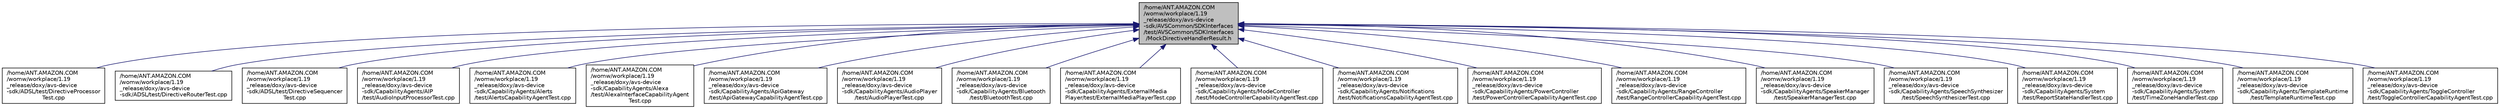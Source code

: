digraph "/home/ANT.AMAZON.COM/womw/workplace/1.19_release/doxy/avs-device-sdk/AVSCommon/SDKInterfaces/test/AVSCommon/SDKInterfaces/MockDirectiveHandlerResult.h"
{
  edge [fontname="Helvetica",fontsize="10",labelfontname="Helvetica",labelfontsize="10"];
  node [fontname="Helvetica",fontsize="10",shape=record];
  Node45 [label="/home/ANT.AMAZON.COM\l/womw/workplace/1.19\l_release/doxy/avs-device\l-sdk/AVSCommon/SDKInterfaces\l/test/AVSCommon/SDKInterfaces\l/MockDirectiveHandlerResult.h",height=0.2,width=0.4,color="black", fillcolor="grey75", style="filled", fontcolor="black"];
  Node45 -> Node46 [dir="back",color="midnightblue",fontsize="10",style="solid",fontname="Helvetica"];
  Node46 [label="/home/ANT.AMAZON.COM\l/womw/workplace/1.19\l_release/doxy/avs-device\l-sdk/ADSL/test/DirectiveProcessor\lTest.cpp",height=0.2,width=0.4,color="black", fillcolor="white", style="filled",URL="$_directive_processor_test_8cpp.html"];
  Node45 -> Node47 [dir="back",color="midnightblue",fontsize="10",style="solid",fontname="Helvetica"];
  Node47 [label="/home/ANT.AMAZON.COM\l/womw/workplace/1.19\l_release/doxy/avs-device\l-sdk/ADSL/test/DirectiveRouterTest.cpp",height=0.2,width=0.4,color="black", fillcolor="white", style="filled",URL="$_directive_router_test_8cpp.html"];
  Node45 -> Node48 [dir="back",color="midnightblue",fontsize="10",style="solid",fontname="Helvetica"];
  Node48 [label="/home/ANT.AMAZON.COM\l/womw/workplace/1.19\l_release/doxy/avs-device\l-sdk/ADSL/test/DirectiveSequencer\lTest.cpp",height=0.2,width=0.4,color="black", fillcolor="white", style="filled",URL="$_directive_sequencer_test_8cpp.html"];
  Node45 -> Node49 [dir="back",color="midnightblue",fontsize="10",style="solid",fontname="Helvetica"];
  Node49 [label="/home/ANT.AMAZON.COM\l/womw/workplace/1.19\l_release/doxy/avs-device\l-sdk/CapabilityAgents/AIP\l/test/AudioInputProcessorTest.cpp",height=0.2,width=0.4,color="black", fillcolor="white", style="filled",URL="$_audio_input_processor_test_8cpp.html"];
  Node45 -> Node50 [dir="back",color="midnightblue",fontsize="10",style="solid",fontname="Helvetica"];
  Node50 [label="/home/ANT.AMAZON.COM\l/womw/workplace/1.19\l_release/doxy/avs-device\l-sdk/CapabilityAgents/Alerts\l/test/AlertsCapabilityAgentTest.cpp",height=0.2,width=0.4,color="black", fillcolor="white", style="filled",URL="$_alerts_capability_agent_test_8cpp.html"];
  Node45 -> Node51 [dir="back",color="midnightblue",fontsize="10",style="solid",fontname="Helvetica"];
  Node51 [label="/home/ANT.AMAZON.COM\l/womw/workplace/1.19\l_release/doxy/avs-device\l-sdk/CapabilityAgents/Alexa\l/test/AlexaInterfaceCapabilityAgent\lTest.cpp",height=0.2,width=0.4,color="black", fillcolor="white", style="filled",URL="$_alexa_interface_capability_agent_test_8cpp.html"];
  Node45 -> Node52 [dir="back",color="midnightblue",fontsize="10",style="solid",fontname="Helvetica"];
  Node52 [label="/home/ANT.AMAZON.COM\l/womw/workplace/1.19\l_release/doxy/avs-device\l-sdk/CapabilityAgents/ApiGateway\l/test/ApiGatewayCapabilityAgentTest.cpp",height=0.2,width=0.4,color="black", fillcolor="white", style="filled",URL="$_api_gateway_capability_agent_test_8cpp.html"];
  Node45 -> Node53 [dir="back",color="midnightblue",fontsize="10",style="solid",fontname="Helvetica"];
  Node53 [label="/home/ANT.AMAZON.COM\l/womw/workplace/1.19\l_release/doxy/avs-device\l-sdk/CapabilityAgents/AudioPlayer\l/test/AudioPlayerTest.cpp",height=0.2,width=0.4,color="black", fillcolor="white", style="filled",URL="$_audio_player_test_8cpp.html"];
  Node45 -> Node54 [dir="back",color="midnightblue",fontsize="10",style="solid",fontname="Helvetica"];
  Node54 [label="/home/ANT.AMAZON.COM\l/womw/workplace/1.19\l_release/doxy/avs-device\l-sdk/CapabilityAgents/Bluetooth\l/test/BluetoothTest.cpp",height=0.2,width=0.4,color="black", fillcolor="white", style="filled",URL="$_bluetooth_test_8cpp.html"];
  Node45 -> Node55 [dir="back",color="midnightblue",fontsize="10",style="solid",fontname="Helvetica"];
  Node55 [label="/home/ANT.AMAZON.COM\l/womw/workplace/1.19\l_release/doxy/avs-device\l-sdk/CapabilityAgents/ExternalMedia\lPlayer/test/ExternalMediaPlayerTest.cpp",height=0.2,width=0.4,color="black", fillcolor="white", style="filled",URL="$_external_media_player_test_8cpp.html"];
  Node45 -> Node56 [dir="back",color="midnightblue",fontsize="10",style="solid",fontname="Helvetica"];
  Node56 [label="/home/ANT.AMAZON.COM\l/womw/workplace/1.19\l_release/doxy/avs-device\l-sdk/CapabilityAgents/ModeController\l/test/ModeControllerCapabilityAgentTest.cpp",height=0.2,width=0.4,color="black", fillcolor="white", style="filled",URL="$_mode_controller_capability_agent_test_8cpp.html"];
  Node45 -> Node57 [dir="back",color="midnightblue",fontsize="10",style="solid",fontname="Helvetica"];
  Node57 [label="/home/ANT.AMAZON.COM\l/womw/workplace/1.19\l_release/doxy/avs-device\l-sdk/CapabilityAgents/Notifications\l/test/NotificationsCapabilityAgentTest.cpp",height=0.2,width=0.4,color="black", fillcolor="white", style="filled",URL="$_notifications_capability_agent_test_8cpp.html"];
  Node45 -> Node58 [dir="back",color="midnightblue",fontsize="10",style="solid",fontname="Helvetica"];
  Node58 [label="/home/ANT.AMAZON.COM\l/womw/workplace/1.19\l_release/doxy/avs-device\l-sdk/CapabilityAgents/PowerController\l/test/PowerControllerCapabilityAgentTest.cpp",height=0.2,width=0.4,color="black", fillcolor="white", style="filled",URL="$_power_controller_capability_agent_test_8cpp.html"];
  Node45 -> Node59 [dir="back",color="midnightblue",fontsize="10",style="solid",fontname="Helvetica"];
  Node59 [label="/home/ANT.AMAZON.COM\l/womw/workplace/1.19\l_release/doxy/avs-device\l-sdk/CapabilityAgents/RangeController\l/test/RangeControllerCapabilityAgentTest.cpp",height=0.2,width=0.4,color="black", fillcolor="white", style="filled",URL="$_range_controller_capability_agent_test_8cpp.html"];
  Node45 -> Node60 [dir="back",color="midnightblue",fontsize="10",style="solid",fontname="Helvetica"];
  Node60 [label="/home/ANT.AMAZON.COM\l/womw/workplace/1.19\l_release/doxy/avs-device\l-sdk/CapabilityAgents/SpeakerManager\l/test/SpeakerManagerTest.cpp",height=0.2,width=0.4,color="black", fillcolor="white", style="filled",URL="$_speaker_manager_test_8cpp.html"];
  Node45 -> Node61 [dir="back",color="midnightblue",fontsize="10",style="solid",fontname="Helvetica"];
  Node61 [label="/home/ANT.AMAZON.COM\l/womw/workplace/1.19\l_release/doxy/avs-device\l-sdk/CapabilityAgents/SpeechSynthesizer\l/test/SpeechSynthesizerTest.cpp",height=0.2,width=0.4,color="black", fillcolor="white", style="filled",URL="$_speech_synthesizer_test_8cpp.html"];
  Node45 -> Node62 [dir="back",color="midnightblue",fontsize="10",style="solid",fontname="Helvetica"];
  Node62 [label="/home/ANT.AMAZON.COM\l/womw/workplace/1.19\l_release/doxy/avs-device\l-sdk/CapabilityAgents/System\l/test/ReportStateHandlerTest.cpp",height=0.2,width=0.4,color="black", fillcolor="white", style="filled",URL="$_report_state_handler_test_8cpp.html"];
  Node45 -> Node63 [dir="back",color="midnightblue",fontsize="10",style="solid",fontname="Helvetica"];
  Node63 [label="/home/ANT.AMAZON.COM\l/womw/workplace/1.19\l_release/doxy/avs-device\l-sdk/CapabilityAgents/System\l/test/TimeZoneHandlerTest.cpp",height=0.2,width=0.4,color="black", fillcolor="white", style="filled",URL="$_time_zone_handler_test_8cpp.html"];
  Node45 -> Node64 [dir="back",color="midnightblue",fontsize="10",style="solid",fontname="Helvetica"];
  Node64 [label="/home/ANT.AMAZON.COM\l/womw/workplace/1.19\l_release/doxy/avs-device\l-sdk/CapabilityAgents/TemplateRuntime\l/test/TemplateRuntimeTest.cpp",height=0.2,width=0.4,color="black", fillcolor="white", style="filled",URL="$_template_runtime_test_8cpp.html"];
  Node45 -> Node65 [dir="back",color="midnightblue",fontsize="10",style="solid",fontname="Helvetica"];
  Node65 [label="/home/ANT.AMAZON.COM\l/womw/workplace/1.19\l_release/doxy/avs-device\l-sdk/CapabilityAgents/ToggleController\l/test/ToggleControllerCapabilityAgentTest.cpp",height=0.2,width=0.4,color="black", fillcolor="white", style="filled",URL="$_toggle_controller_capability_agent_test_8cpp.html"];
}
